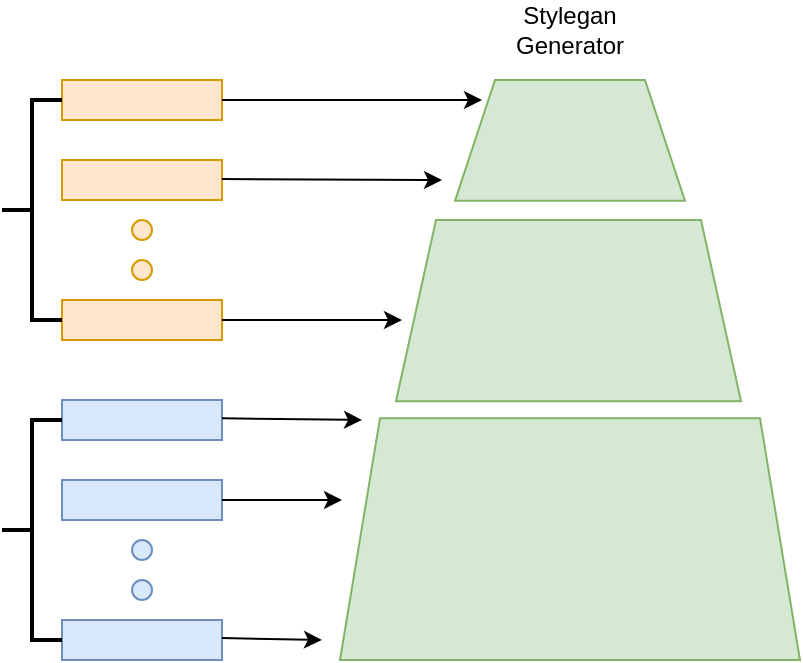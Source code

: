 <mxfile version="21.6.6" type="github">
  <diagram name="第 1 页" id="eo0tf4YsxfA6RHm2_p4z">
    <mxGraphModel dx="1434" dy="758" grid="1" gridSize="10" guides="1" tooltips="1" connect="1" arrows="1" fold="1" page="1" pageScale="1" pageWidth="827" pageHeight="1169" math="0" shadow="0">
      <root>
        <mxCell id="0" />
        <mxCell id="1" parent="0" />
        <mxCell id="VZzKGB7XSfPbrgIGDj-w-1" value="" style="rounded=0;whiteSpace=wrap;html=1;fillColor=#ffe6cc;strokeColor=#d79b00;" vertex="1" parent="1">
          <mxGeometry x="170" y="140" width="80" height="20" as="geometry" />
        </mxCell>
        <mxCell id="VZzKGB7XSfPbrgIGDj-w-2" value="" style="rounded=0;whiteSpace=wrap;html=1;fillColor=#ffe6cc;strokeColor=#d79b00;" vertex="1" parent="1">
          <mxGeometry x="170" y="180" width="80" height="20" as="geometry" />
        </mxCell>
        <mxCell id="VZzKGB7XSfPbrgIGDj-w-3" value="" style="rounded=0;whiteSpace=wrap;html=1;fillColor=#ffe6cc;strokeColor=#d79b00;" vertex="1" parent="1">
          <mxGeometry x="170" y="250" width="80" height="20" as="geometry" />
        </mxCell>
        <mxCell id="VZzKGB7XSfPbrgIGDj-w-7" value="" style="ellipse;whiteSpace=wrap;html=1;aspect=fixed;fillColor=#ffe6cc;strokeColor=#d79b00;" vertex="1" parent="1">
          <mxGeometry x="205" y="210" width="10" height="10" as="geometry" />
        </mxCell>
        <mxCell id="VZzKGB7XSfPbrgIGDj-w-19" value="" style="ellipse;whiteSpace=wrap;html=1;aspect=fixed;fillColor=#ffe6cc;strokeColor=#d79b00;" vertex="1" parent="1">
          <mxGeometry x="205" y="230" width="10" height="10" as="geometry" />
        </mxCell>
        <mxCell id="VZzKGB7XSfPbrgIGDj-w-20" value="" style="strokeWidth=2;html=1;shape=mxgraph.flowchart.annotation_2;align=left;labelPosition=right;pointerEvents=1;" vertex="1" parent="1">
          <mxGeometry x="140" y="150" width="30" height="110" as="geometry" />
        </mxCell>
        <mxCell id="VZzKGB7XSfPbrgIGDj-w-22" value="" style="rounded=0;whiteSpace=wrap;html=1;fillColor=#dae8fc;strokeColor=#6c8ebf;" vertex="1" parent="1">
          <mxGeometry x="170" y="300" width="80" height="20" as="geometry" />
        </mxCell>
        <mxCell id="VZzKGB7XSfPbrgIGDj-w-23" value="" style="rounded=0;whiteSpace=wrap;html=1;fillColor=#dae8fc;strokeColor=#6c8ebf;" vertex="1" parent="1">
          <mxGeometry x="170" y="340" width="80" height="20" as="geometry" />
        </mxCell>
        <mxCell id="VZzKGB7XSfPbrgIGDj-w-24" value="" style="rounded=0;whiteSpace=wrap;html=1;fillColor=#dae8fc;strokeColor=#6c8ebf;" vertex="1" parent="1">
          <mxGeometry x="170" y="410" width="80" height="20" as="geometry" />
        </mxCell>
        <mxCell id="VZzKGB7XSfPbrgIGDj-w-25" value="" style="ellipse;whiteSpace=wrap;html=1;aspect=fixed;fillColor=#dae8fc;strokeColor=#6c8ebf;" vertex="1" parent="1">
          <mxGeometry x="205" y="370" width="10" height="10" as="geometry" />
        </mxCell>
        <mxCell id="VZzKGB7XSfPbrgIGDj-w-26" value="" style="ellipse;whiteSpace=wrap;html=1;aspect=fixed;fillColor=#dae8fc;strokeColor=#6c8ebf;" vertex="1" parent="1">
          <mxGeometry x="205" y="390" width="10" height="10" as="geometry" />
        </mxCell>
        <mxCell id="VZzKGB7XSfPbrgIGDj-w-27" value="" style="strokeWidth=2;html=1;shape=mxgraph.flowchart.annotation_2;align=left;labelPosition=right;pointerEvents=1;" vertex="1" parent="1">
          <mxGeometry x="140" y="310" width="30" height="110" as="geometry" />
        </mxCell>
        <mxCell id="VZzKGB7XSfPbrgIGDj-w-31" value="" style="group" vertex="1" connectable="0" parent="1">
          <mxGeometry x="309" y="140" width="230" height="290" as="geometry" />
        </mxCell>
        <mxCell id="VZzKGB7XSfPbrgIGDj-w-28" value="" style="shape=trapezoid;perimeter=trapezoidPerimeter;whiteSpace=wrap;html=1;fixedSize=1;fillColor=#d5e8d4;strokeColor=#82b366;" vertex="1" parent="VZzKGB7XSfPbrgIGDj-w-31">
          <mxGeometry x="57.5" width="115" height="60.417" as="geometry" />
        </mxCell>
        <mxCell id="VZzKGB7XSfPbrgIGDj-w-29" value="" style="shape=trapezoid;perimeter=trapezoidPerimeter;whiteSpace=wrap;html=1;fixedSize=1;fillColor=#d5e8d4;strokeColor=#82b366;" vertex="1" parent="VZzKGB7XSfPbrgIGDj-w-31">
          <mxGeometry x="28" y="69.998" width="172.5" height="90.625" as="geometry" />
        </mxCell>
        <mxCell id="VZzKGB7XSfPbrgIGDj-w-30" value="" style="shape=trapezoid;perimeter=trapezoidPerimeter;whiteSpace=wrap;html=1;fixedSize=1;movable=1;resizable=1;rotatable=1;deletable=1;editable=1;locked=0;connectable=1;fillColor=#d5e8d4;strokeColor=#82b366;" vertex="1" parent="VZzKGB7XSfPbrgIGDj-w-31">
          <mxGeometry y="169.167" width="230" height="120.833" as="geometry" />
        </mxCell>
        <mxCell id="VZzKGB7XSfPbrgIGDj-w-35" value="" style="endArrow=classic;html=1;rounded=0;exitX=1;exitY=0.5;exitDx=0;exitDy=0;" edge="1" parent="VZzKGB7XSfPbrgIGDj-w-31">
          <mxGeometry width="50" height="50" relative="1" as="geometry">
            <mxPoint x="-59" y="120" as="sourcePoint" />
            <mxPoint x="31" y="120" as="targetPoint" />
          </mxGeometry>
        </mxCell>
        <mxCell id="VZzKGB7XSfPbrgIGDj-w-36" value="" style="endArrow=classic;html=1;rounded=0;exitX=1;exitY=0.5;exitDx=0;exitDy=0;" edge="1" parent="VZzKGB7XSfPbrgIGDj-w-31">
          <mxGeometry width="50" height="50" relative="1" as="geometry">
            <mxPoint x="-59" y="169.17" as="sourcePoint" />
            <mxPoint x="11" y="170" as="targetPoint" />
          </mxGeometry>
        </mxCell>
        <mxCell id="VZzKGB7XSfPbrgIGDj-w-37" value="" style="endArrow=classic;html=1;rounded=0;exitX=1;exitY=0.5;exitDx=0;exitDy=0;" edge="1" parent="VZzKGB7XSfPbrgIGDj-w-31">
          <mxGeometry width="50" height="50" relative="1" as="geometry">
            <mxPoint x="-59" y="210" as="sourcePoint" />
            <mxPoint x="1" y="210" as="targetPoint" />
          </mxGeometry>
        </mxCell>
        <mxCell id="VZzKGB7XSfPbrgIGDj-w-33" value="" style="endArrow=classic;html=1;rounded=0;exitX=1;exitY=0.5;exitDx=0;exitDy=0;" edge="1" parent="1" source="VZzKGB7XSfPbrgIGDj-w-1">
          <mxGeometry width="50" height="50" relative="1" as="geometry">
            <mxPoint x="280" y="160" as="sourcePoint" />
            <mxPoint x="380" y="150" as="targetPoint" />
          </mxGeometry>
        </mxCell>
        <mxCell id="VZzKGB7XSfPbrgIGDj-w-34" value="" style="endArrow=classic;html=1;rounded=0;exitX=1;exitY=0.5;exitDx=0;exitDy=0;" edge="1" parent="1">
          <mxGeometry width="50" height="50" relative="1" as="geometry">
            <mxPoint x="250" y="189.5" as="sourcePoint" />
            <mxPoint x="360" y="190" as="targetPoint" />
          </mxGeometry>
        </mxCell>
        <mxCell id="VZzKGB7XSfPbrgIGDj-w-38" value="" style="endArrow=classic;html=1;rounded=0;exitX=1;exitY=0.5;exitDx=0;exitDy=0;" edge="1" parent="1">
          <mxGeometry width="50" height="50" relative="1" as="geometry">
            <mxPoint x="250" y="419" as="sourcePoint" />
            <mxPoint x="300" y="420" as="targetPoint" />
          </mxGeometry>
        </mxCell>
        <mxCell id="VZzKGB7XSfPbrgIGDj-w-39" value="Stylegan&lt;br&gt;Generator" style="text;html=1;strokeColor=none;fillColor=none;align=center;verticalAlign=middle;whiteSpace=wrap;rounded=0;strokeWidth=2;" vertex="1" parent="1">
          <mxGeometry x="394" y="100" width="60" height="30" as="geometry" />
        </mxCell>
      </root>
    </mxGraphModel>
  </diagram>
</mxfile>
